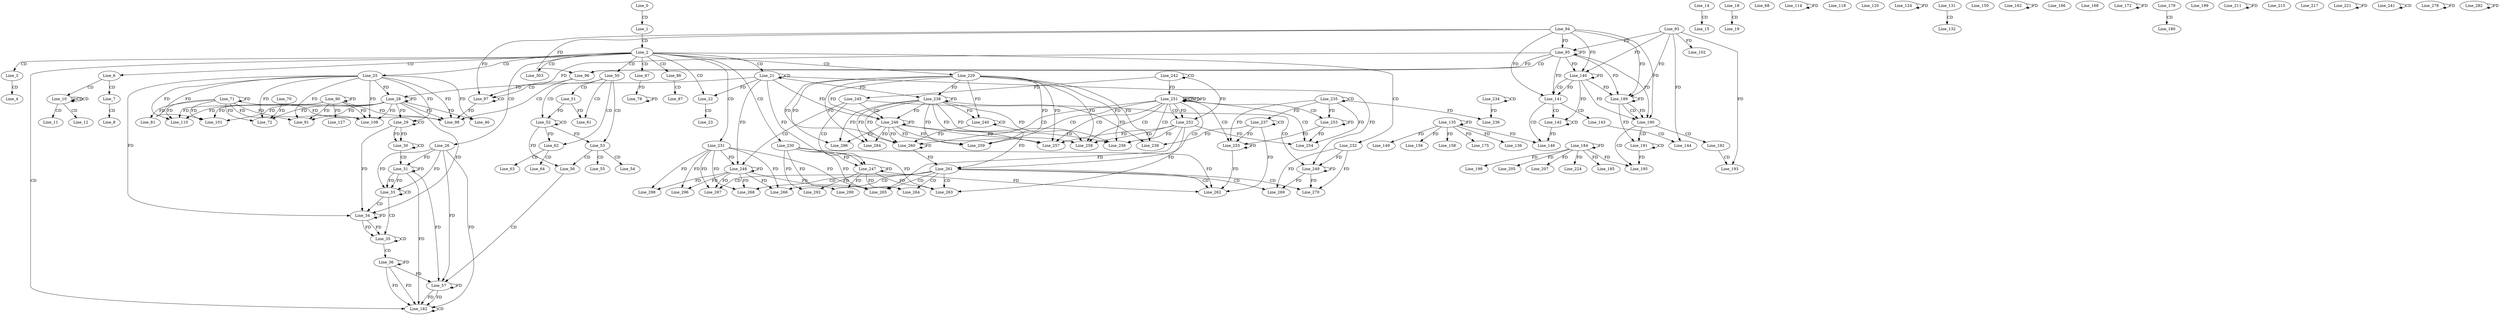 digraph G {
  Line_0;
  Line_1;
  Line_2;
  Line_3;
  Line_4;
  Line_6;
  Line_7;
  Line_8;
  Line_10;
  Line_10;
  Line_10;
  Line_11;
  Line_12;
  Line_14;
  Line_15;
  Line_18;
  Line_19;
  Line_21;
  Line_21;
  Line_22;
  Line_23;
  Line_25;
  Line_26;
  Line_28;
  Line_28;
  Line_29;
  Line_29;
  Line_30;
  Line_30;
  Line_31;
  Line_33;
  Line_33;
  Line_34;
  Line_34;
  Line_35;
  Line_35;
  Line_36;
  Line_46;
  Line_50;
  Line_51;
  Line_52;
  Line_52;
  Line_53;
  Line_54;
  Line_55;
  Line_56;
  Line_57;
  Line_61;
  Line_62;
  Line_63;
  Line_64;
  Line_67;
  Line_68;
  Line_71;
  Line_71;
  Line_72;
  Line_70;
  Line_72;
  Line_78;
  Line_81;
  Line_86;
  Line_87;
  Line_90;
  Line_90;
  Line_91;
  Line_95;
  Line_94;
  Line_95;
  Line_93;
  Line_95;
  Line_96;
  Line_96;
  Line_97;
  Line_97;
  Line_98;
  Line_101;
  Line_102;
  Line_108;
  Line_110;
  Line_114;
  Line_118;
  Line_120;
  Line_124;
  Line_127;
  Line_131;
  Line_132;
  Line_135;
  Line_135;
  Line_136;
  Line_140;
  Line_140;
  Line_140;
  Line_141;
  Line_141;
  Line_142;
  Line_142;
  Line_143;
  Line_144;
  Line_144;
  Line_146;
  Line_149;
  Line_150;
  Line_156;
  Line_158;
  Line_162;
  Line_166;
  Line_168;
  Line_172;
  Line_175;
  Line_179;
  Line_180;
  Line_182;
  Line_182;
  Line_184;
  Line_184;
  Line_185;
  Line_189;
  Line_189;
  Line_189;
  Line_190;
  Line_190;
  Line_191;
  Line_191;
  Line_192;
  Line_193;
  Line_193;
  Line_195;
  Line_198;
  Line_199;
  Line_205;
  Line_207;
  Line_211;
  Line_215;
  Line_217;
  Line_221;
  Line_224;
  Line_229;
  Line_230;
  Line_231;
  Line_232;
  Line_234;
  Line_234;
  Line_235;
  Line_235;
  Line_236;
  Line_236;
  Line_237;
  Line_237;
  Line_238;
  Line_238;
  Line_239;
  Line_240;
  Line_240;
  Line_241;
  Line_241;
  Line_242;
  Line_242;
  Line_245;
  Line_245;
  Line_246;
  Line_246;
  Line_247;
  Line_247;
  Line_248;
  Line_248;
  Line_249;
  Line_249;
  Line_251;
  Line_251;
  Line_251;
  Line_251;
  Line_252;
  Line_252;
  Line_253;
  Line_253;
  Line_254;
  Line_254;
  Line_255;
  Line_255;
  Line_256;
  Line_256;
  Line_257;
  Line_257;
  Line_258;
  Line_258;
  Line_259;
  Line_260;
  Line_260;
  Line_261;
  Line_262;
  Line_263;
  Line_263;
  Line_264;
  Line_265;
  Line_265;
  Line_266;
  Line_267;
  Line_268;
  Line_269;
  Line_270;
  Line_278;
  Line_282;
  Line_284;
  Line_286;
  Line_290;
  Line_292;
  Line_296;
  Line_298;
  Line_303;
  Line_0 -> Line_1 [ label="CD" ];
  Line_1 -> Line_2 [ label="CD" ];
  Line_2 -> Line_3 [ label="CD" ];
  Line_3 -> Line_4 [ label="CD" ];
  Line_2 -> Line_6 [ label="CD" ];
  Line_6 -> Line_7 [ label="CD" ];
  Line_7 -> Line_8 [ label="CD" ];
  Line_6 -> Line_10 [ label="CD" ];
  Line_10 -> Line_10 [ label="CD" ];
  Line_10 -> Line_10 [ label="CD" ];
  Line_10 -> Line_11 [ label="CD" ];
  Line_10 -> Line_12 [ label="CD" ];
  Line_14 -> Line_15 [ label="CD" ];
  Line_18 -> Line_19 [ label="CD" ];
  Line_2 -> Line_21 [ label="CD" ];
  Line_21 -> Line_21 [ label="CD" ];
  Line_2 -> Line_22 [ label="CD" ];
  Line_21 -> Line_22 [ label="FD" ];
  Line_22 -> Line_23 [ label="CD" ];
  Line_2 -> Line_25 [ label="CD" ];
  Line_2 -> Line_26 [ label="CD" ];
  Line_25 -> Line_28 [ label="FD" ];
  Line_28 -> Line_28 [ label="FD" ];
  Line_21 -> Line_28 [ label="FD" ];
  Line_29 -> Line_29 [ label="CD" ];
  Line_25 -> Line_29 [ label="FD" ];
  Line_28 -> Line_29 [ label="FD" ];
  Line_29 -> Line_30 [ label="FD" ];
  Line_30 -> Line_30 [ label="CD" ];
  Line_29 -> Line_30 [ label="FD" ];
  Line_30 -> Line_31 [ label="CD" ];
  Line_26 -> Line_31 [ label="FD" ];
  Line_31 -> Line_31 [ label="FD" ];
  Line_26 -> Line_33 [ label="FD" ];
  Line_31 -> Line_33 [ label="FD" ];
  Line_33 -> Line_33 [ label="CD" ];
  Line_26 -> Line_33 [ label="FD" ];
  Line_31 -> Line_33 [ label="FD" ];
  Line_33 -> Line_34 [ label="CD" ];
  Line_29 -> Line_34 [ label="FD" ];
  Line_34 -> Line_34 [ label="FD" ];
  Line_25 -> Line_34 [ label="FD" ];
  Line_28 -> Line_34 [ label="FD" ];
  Line_33 -> Line_35 [ label="CD" ];
  Line_34 -> Line_35 [ label="FD" ];
  Line_35 -> Line_35 [ label="CD" ];
  Line_34 -> Line_35 [ label="FD" ];
  Line_35 -> Line_36 [ label="CD" ];
  Line_36 -> Line_36 [ label="FD" ];
  Line_25 -> Line_46 [ label="FD" ];
  Line_28 -> Line_46 [ label="FD" ];
  Line_2 -> Line_50 [ label="CD" ];
  Line_50 -> Line_51 [ label="CD" ];
  Line_50 -> Line_52 [ label="CD" ];
  Line_52 -> Line_52 [ label="CD" ];
  Line_51 -> Line_52 [ label="FD" ];
  Line_50 -> Line_53 [ label="CD" ];
  Line_52 -> Line_53 [ label="FD" ];
  Line_53 -> Line_54 [ label="CD" ];
  Line_53 -> Line_55 [ label="CD" ];
  Line_53 -> Line_56 [ label="CD" ];
  Line_52 -> Line_56 [ label="FD" ];
  Line_56 -> Line_57 [ label="CD" ];
  Line_26 -> Line_57 [ label="FD" ];
  Line_31 -> Line_57 [ label="FD" ];
  Line_36 -> Line_57 [ label="FD" ];
  Line_57 -> Line_57 [ label="FD" ];
  Line_50 -> Line_61 [ label="CD" ];
  Line_51 -> Line_61 [ label="FD" ];
  Line_50 -> Line_62 [ label="CD" ];
  Line_52 -> Line_62 [ label="FD" ];
  Line_62 -> Line_63 [ label="CD" ];
  Line_62 -> Line_64 [ label="CD" ];
  Line_2 -> Line_67 [ label="CD" ];
  Line_71 -> Line_71 [ label="FD" ];
  Line_25 -> Line_72 [ label="FD" ];
  Line_28 -> Line_72 [ label="FD" ];
  Line_71 -> Line_72 [ label="FD" ];
  Line_70 -> Line_72 [ label="FD" ];
  Line_67 -> Line_78 [ label="FD" ];
  Line_78 -> Line_78 [ label="FD" ];
  Line_71 -> Line_81 [ label="FD" ];
  Line_2 -> Line_86 [ label="CD" ];
  Line_86 -> Line_87 [ label="CD" ];
  Line_90 -> Line_90 [ label="FD" ];
  Line_25 -> Line_91 [ label="FD" ];
  Line_28 -> Line_91 [ label="FD" ];
  Line_71 -> Line_91 [ label="FD" ];
  Line_90 -> Line_91 [ label="FD" ];
  Line_95 -> Line_95 [ label="FD" ];
  Line_94 -> Line_95 [ label="FD" ];
  Line_93 -> Line_95 [ label="FD" ];
  Line_95 -> Line_96 [ label="CD" ];
  Line_95 -> Line_96 [ label="FD" ];
  Line_94 -> Line_96 [ label="FD" ];
  Line_96 -> Line_97 [ label="CD" ];
  Line_97 -> Line_97 [ label="CD" ];
  Line_95 -> Line_97 [ label="FD" ];
  Line_94 -> Line_97 [ label="FD" ];
  Line_96 -> Line_98 [ label="CD" ];
  Line_25 -> Line_98 [ label="FD" ];
  Line_28 -> Line_98 [ label="FD" ];
  Line_71 -> Line_98 [ label="FD" ];
  Line_90 -> Line_98 [ label="FD" ];
  Line_97 -> Line_98 [ label="FD" ];
  Line_25 -> Line_101 [ label="FD" ];
  Line_28 -> Line_101 [ label="FD" ];
  Line_71 -> Line_101 [ label="FD" ];
  Line_90 -> Line_101 [ label="FD" ];
  Line_93 -> Line_102 [ label="FD" ];
  Line_25 -> Line_108 [ label="FD" ];
  Line_28 -> Line_108 [ label="FD" ];
  Line_71 -> Line_108 [ label="FD" ];
  Line_90 -> Line_108 [ label="FD" ];
  Line_25 -> Line_110 [ label="FD" ];
  Line_28 -> Line_110 [ label="FD" ];
  Line_71 -> Line_110 [ label="FD" ];
  Line_90 -> Line_110 [ label="FD" ];
  Line_114 -> Line_114 [ label="FD" ];
  Line_124 -> Line_124 [ label="FD" ];
  Line_90 -> Line_127 [ label="FD" ];
  Line_131 -> Line_132 [ label="CD" ];
  Line_135 -> Line_135 [ label="FD" ];
  Line_135 -> Line_136 [ label="FD" ];
  Line_140 -> Line_140 [ label="FD" ];
  Line_95 -> Line_140 [ label="FD" ];
  Line_94 -> Line_140 [ label="FD" ];
  Line_93 -> Line_140 [ label="FD" ];
  Line_140 -> Line_141 [ label="CD" ];
  Line_140 -> Line_141 [ label="FD" ];
  Line_95 -> Line_141 [ label="FD" ];
  Line_94 -> Line_141 [ label="FD" ];
  Line_141 -> Line_142 [ label="CD" ];
  Line_142 -> Line_142 [ label="CD" ];
  Line_140 -> Line_142 [ label="FD" ];
  Line_141 -> Line_143 [ label="CD" ];
  Line_143 -> Line_144 [ label="CD" ];
  Line_93 -> Line_144 [ label="FD" ];
  Line_141 -> Line_146 [ label="CD" ];
  Line_135 -> Line_146 [ label="FD" ];
  Line_142 -> Line_146 [ label="FD" ];
  Line_135 -> Line_149 [ label="FD" ];
  Line_135 -> Line_156 [ label="FD" ];
  Line_135 -> Line_158 [ label="FD" ];
  Line_162 -> Line_162 [ label="FD" ];
  Line_172 -> Line_172 [ label="FD" ];
  Line_135 -> Line_175 [ label="FD" ];
  Line_179 -> Line_180 [ label="CD" ];
  Line_2 -> Line_182 [ label="CD" ];
  Line_36 -> Line_182 [ label="FD" ];
  Line_57 -> Line_182 [ label="FD" ];
  Line_182 -> Line_182 [ label="CD" ];
  Line_26 -> Line_182 [ label="FD" ];
  Line_31 -> Line_182 [ label="FD" ];
  Line_36 -> Line_182 [ label="FD" ];
  Line_57 -> Line_182 [ label="FD" ];
  Line_184 -> Line_184 [ label="FD" ];
  Line_184 -> Line_185 [ label="FD" ];
  Line_189 -> Line_189 [ label="FD" ];
  Line_140 -> Line_189 [ label="FD" ];
  Line_95 -> Line_189 [ label="FD" ];
  Line_94 -> Line_189 [ label="FD" ];
  Line_93 -> Line_189 [ label="FD" ];
  Line_189 -> Line_190 [ label="CD" ];
  Line_189 -> Line_190 [ label="FD" ];
  Line_140 -> Line_190 [ label="FD" ];
  Line_95 -> Line_190 [ label="FD" ];
  Line_94 -> Line_190 [ label="FD" ];
  Line_190 -> Line_191 [ label="CD" ];
  Line_191 -> Line_191 [ label="CD" ];
  Line_189 -> Line_191 [ label="FD" ];
  Line_190 -> Line_192 [ label="CD" ];
  Line_192 -> Line_193 [ label="CD" ];
  Line_93 -> Line_193 [ label="FD" ];
  Line_190 -> Line_195 [ label="CD" ];
  Line_184 -> Line_195 [ label="FD" ];
  Line_191 -> Line_195 [ label="FD" ];
  Line_184 -> Line_198 [ label="FD" ];
  Line_184 -> Line_205 [ label="FD" ];
  Line_184 -> Line_207 [ label="FD" ];
  Line_211 -> Line_211 [ label="FD" ];
  Line_221 -> Line_221 [ label="FD" ];
  Line_184 -> Line_224 [ label="FD" ];
  Line_2 -> Line_229 [ label="CD" ];
  Line_2 -> Line_230 [ label="CD" ];
  Line_2 -> Line_231 [ label="CD" ];
  Line_2 -> Line_232 [ label="CD" ];
  Line_234 -> Line_234 [ label="CD" ];
  Line_235 -> Line_235 [ label="CD" ];
  Line_235 -> Line_236 [ label="FD" ];
  Line_234 -> Line_236 [ label="FD" ];
  Line_237 -> Line_237 [ label="CD" ];
  Line_235 -> Line_237 [ label="FD" ];
  Line_229 -> Line_238 [ label="FD" ];
  Line_238 -> Line_238 [ label="FD" ];
  Line_21 -> Line_238 [ label="FD" ];
  Line_229 -> Line_239 [ label="FD" ];
  Line_238 -> Line_239 [ label="FD" ];
  Line_237 -> Line_239 [ label="FD" ];
  Line_240 -> Line_240 [ label="CD" ];
  Line_229 -> Line_240 [ label="FD" ];
  Line_238 -> Line_240 [ label="FD" ];
  Line_241 -> Line_241 [ label="CD" ];
  Line_242 -> Line_242 [ label="CD" ];
  Line_242 -> Line_245 [ label="FD" ];
  Line_245 -> Line_246 [ label="CD" ];
  Line_229 -> Line_246 [ label="FD" ];
  Line_238 -> Line_246 [ label="FD" ];
  Line_246 -> Line_246 [ label="FD" ];
  Line_21 -> Line_246 [ label="FD" ];
  Line_245 -> Line_247 [ label="CD" ];
  Line_230 -> Line_247 [ label="FD" ];
  Line_247 -> Line_247 [ label="FD" ];
  Line_21 -> Line_247 [ label="FD" ];
  Line_245 -> Line_248 [ label="CD" ];
  Line_231 -> Line_248 [ label="FD" ];
  Line_248 -> Line_248 [ label="FD" ];
  Line_21 -> Line_248 [ label="FD" ];
  Line_245 -> Line_249 [ label="CD" ];
  Line_232 -> Line_249 [ label="FD" ];
  Line_249 -> Line_249 [ label="FD" ];
  Line_21 -> Line_249 [ label="FD" ];
  Line_251 -> Line_251 [ label="CD" ];
  Line_242 -> Line_251 [ label="FD" ];
  Line_251 -> Line_251 [ label="FD" ];
  Line_251 -> Line_252 [ label="CD" ];
  Line_242 -> Line_252 [ label="FD" ];
  Line_251 -> Line_252 [ label="FD" ];
  Line_251 -> Line_253 [ label="CD" ];
  Line_253 -> Line_253 [ label="FD" ];
  Line_235 -> Line_253 [ label="FD" ];
  Line_251 -> Line_254 [ label="CD" ];
  Line_253 -> Line_254 [ label="FD" ];
  Line_235 -> Line_254 [ label="FD" ];
  Line_252 -> Line_254 [ label="FD" ];
  Line_251 -> Line_255 [ label="CD" ];
  Line_255 -> Line_255 [ label="FD" ];
  Line_237 -> Line_255 [ label="FD" ];
  Line_253 -> Line_255 [ label="FD" ];
  Line_235 -> Line_255 [ label="FD" ];
  Line_251 -> Line_256 [ label="CD" ];
  Line_229 -> Line_256 [ label="FD" ];
  Line_238 -> Line_256 [ label="FD" ];
  Line_246 -> Line_256 [ label="FD" ];
  Line_252 -> Line_256 [ label="FD" ];
  Line_251 -> Line_257 [ label="CD" ];
  Line_229 -> Line_257 [ label="FD" ];
  Line_238 -> Line_257 [ label="FD" ];
  Line_246 -> Line_257 [ label="FD" ];
  Line_252 -> Line_257 [ label="FD" ];
  Line_251 -> Line_258 [ label="CD" ];
  Line_229 -> Line_258 [ label="FD" ];
  Line_238 -> Line_258 [ label="FD" ];
  Line_246 -> Line_258 [ label="FD" ];
  Line_252 -> Line_258 [ label="FD" ];
  Line_251 -> Line_259 [ label="CD" ];
  Line_229 -> Line_259 [ label="FD" ];
  Line_238 -> Line_259 [ label="FD" ];
  Line_246 -> Line_259 [ label="FD" ];
  Line_251 -> Line_260 [ label="CD" ];
  Line_260 -> Line_260 [ label="FD" ];
  Line_240 -> Line_260 [ label="FD" ];
  Line_229 -> Line_260 [ label="FD" ];
  Line_238 -> Line_260 [ label="FD" ];
  Line_246 -> Line_260 [ label="FD" ];
  Line_251 -> Line_261 [ label="CD" ];
  Line_260 -> Line_261 [ label="FD" ];
  Line_240 -> Line_261 [ label="FD" ];
  Line_261 -> Line_262 [ label="CD" ];
  Line_230 -> Line_262 [ label="FD" ];
  Line_247 -> Line_262 [ label="FD" ];
  Line_255 -> Line_262 [ label="FD" ];
  Line_237 -> Line_262 [ label="FD" ];
  Line_261 -> Line_263 [ label="CD" ];
  Line_230 -> Line_263 [ label="FD" ];
  Line_247 -> Line_263 [ label="FD" ];
  Line_252 -> Line_263 [ label="FD" ];
  Line_261 -> Line_264 [ label="CD" ];
  Line_230 -> Line_264 [ label="FD" ];
  Line_247 -> Line_264 [ label="FD" ];
  Line_261 -> Line_265 [ label="CD" ];
  Line_231 -> Line_265 [ label="FD" ];
  Line_248 -> Line_265 [ label="FD" ];
  Line_252 -> Line_265 [ label="FD" ];
  Line_261 -> Line_266 [ label="CD" ];
  Line_231 -> Line_266 [ label="FD" ];
  Line_248 -> Line_266 [ label="FD" ];
  Line_261 -> Line_267 [ label="CD" ];
  Line_231 -> Line_267 [ label="FD" ];
  Line_248 -> Line_267 [ label="FD" ];
  Line_261 -> Line_268 [ label="CD" ];
  Line_231 -> Line_268 [ label="FD" ];
  Line_248 -> Line_268 [ label="FD" ];
  Line_261 -> Line_269 [ label="CD" ];
  Line_232 -> Line_269 [ label="FD" ];
  Line_249 -> Line_269 [ label="FD" ];
  Line_261 -> Line_270 [ label="CD" ];
  Line_232 -> Line_270 [ label="FD" ];
  Line_249 -> Line_270 [ label="FD" ];
  Line_278 -> Line_278 [ label="FD" ];
  Line_282 -> Line_282 [ label="FD" ];
  Line_229 -> Line_284 [ label="FD" ];
  Line_238 -> Line_284 [ label="FD" ];
  Line_246 -> Line_284 [ label="FD" ];
  Line_229 -> Line_286 [ label="FD" ];
  Line_238 -> Line_286 [ label="FD" ];
  Line_246 -> Line_286 [ label="FD" ];
  Line_230 -> Line_290 [ label="FD" ];
  Line_247 -> Line_290 [ label="FD" ];
  Line_230 -> Line_292 [ label="FD" ];
  Line_247 -> Line_292 [ label="FD" ];
  Line_231 -> Line_296 [ label="FD" ];
  Line_248 -> Line_296 [ label="FD" ];
  Line_231 -> Line_298 [ label="FD" ];
  Line_248 -> Line_298 [ label="FD" ];
  Line_2 -> Line_303 [ label="CD" ];
  Line_251 -> Line_251 [ label="FD" ];
}
